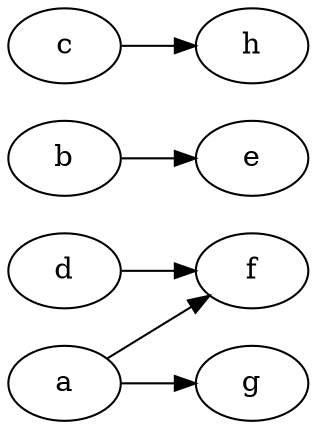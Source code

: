 // a   e
// b   f
// c   g
// d   h

digraph {
   rankdir=LR
   a -> f
   a -> g
   b -> e
   c -> h
   d -> f
}
